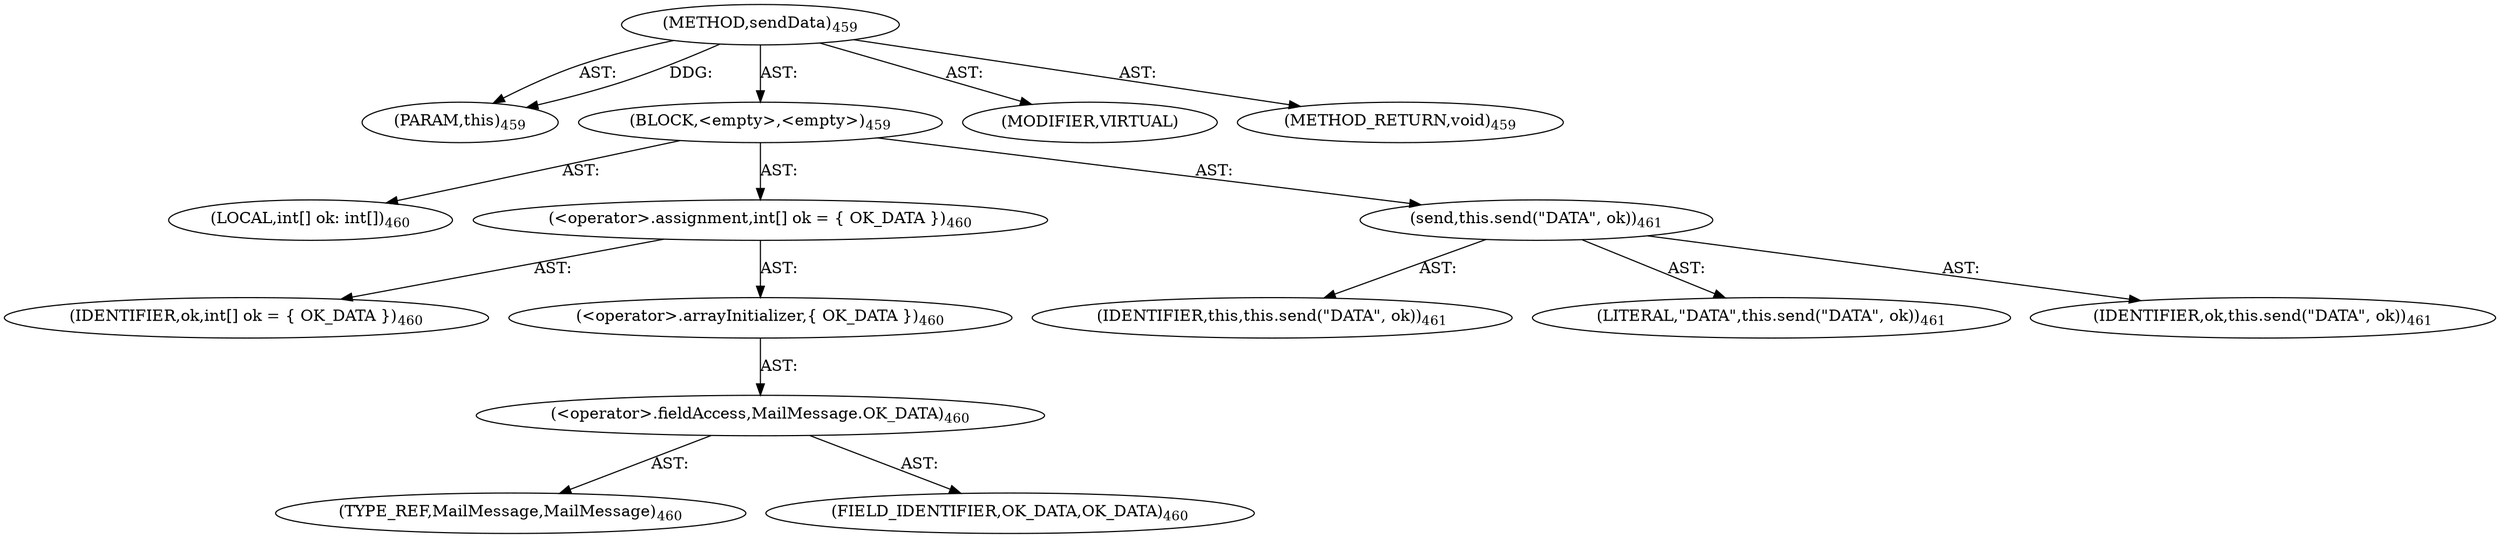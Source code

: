 digraph "sendData" {  
"111669149721" [label = <(METHOD,sendData)<SUB>459</SUB>> ]
"115964117010" [label = <(PARAM,this)<SUB>459</SUB>> ]
"25769803823" [label = <(BLOCK,&lt;empty&gt;,&lt;empty&gt;)<SUB>459</SUB>> ]
"94489280531" [label = <(LOCAL,int[] ok: int[])<SUB>460</SUB>> ]
"30064771287" [label = <(&lt;operator&gt;.assignment,int[] ok = { OK_DATA })<SUB>460</SUB>> ]
"68719476917" [label = <(IDENTIFIER,ok,int[] ok = { OK_DATA })<SUB>460</SUB>> ]
"30064771288" [label = <(&lt;operator&gt;.arrayInitializer,{ OK_DATA })<SUB>460</SUB>> ]
"30064771289" [label = <(&lt;operator&gt;.fieldAccess,MailMessage.OK_DATA)<SUB>460</SUB>> ]
"180388626443" [label = <(TYPE_REF,MailMessage,MailMessage)<SUB>460</SUB>> ]
"55834574901" [label = <(FIELD_IDENTIFIER,OK_DATA,OK_DATA)<SUB>460</SUB>> ]
"30064771290" [label = <(send,this.send(&quot;DATA&quot;, ok))<SUB>461</SUB>> ]
"68719476768" [label = <(IDENTIFIER,this,this.send(&quot;DATA&quot;, ok))<SUB>461</SUB>> ]
"90194313250" [label = <(LITERAL,&quot;DATA&quot;,this.send(&quot;DATA&quot;, ok))<SUB>461</SUB>> ]
"68719476918" [label = <(IDENTIFIER,ok,this.send(&quot;DATA&quot;, ok))<SUB>461</SUB>> ]
"133143986245" [label = <(MODIFIER,VIRTUAL)> ]
"128849018905" [label = <(METHOD_RETURN,void)<SUB>459</SUB>> ]
  "111669149721" -> "115964117010"  [ label = "AST: "] 
  "111669149721" -> "25769803823"  [ label = "AST: "] 
  "111669149721" -> "133143986245"  [ label = "AST: "] 
  "111669149721" -> "128849018905"  [ label = "AST: "] 
  "25769803823" -> "94489280531"  [ label = "AST: "] 
  "25769803823" -> "30064771287"  [ label = "AST: "] 
  "25769803823" -> "30064771290"  [ label = "AST: "] 
  "30064771287" -> "68719476917"  [ label = "AST: "] 
  "30064771287" -> "30064771288"  [ label = "AST: "] 
  "30064771288" -> "30064771289"  [ label = "AST: "] 
  "30064771289" -> "180388626443"  [ label = "AST: "] 
  "30064771289" -> "55834574901"  [ label = "AST: "] 
  "30064771290" -> "68719476768"  [ label = "AST: "] 
  "30064771290" -> "90194313250"  [ label = "AST: "] 
  "30064771290" -> "68719476918"  [ label = "AST: "] 
  "111669149721" -> "115964117010"  [ label = "DDG: "] 
}
